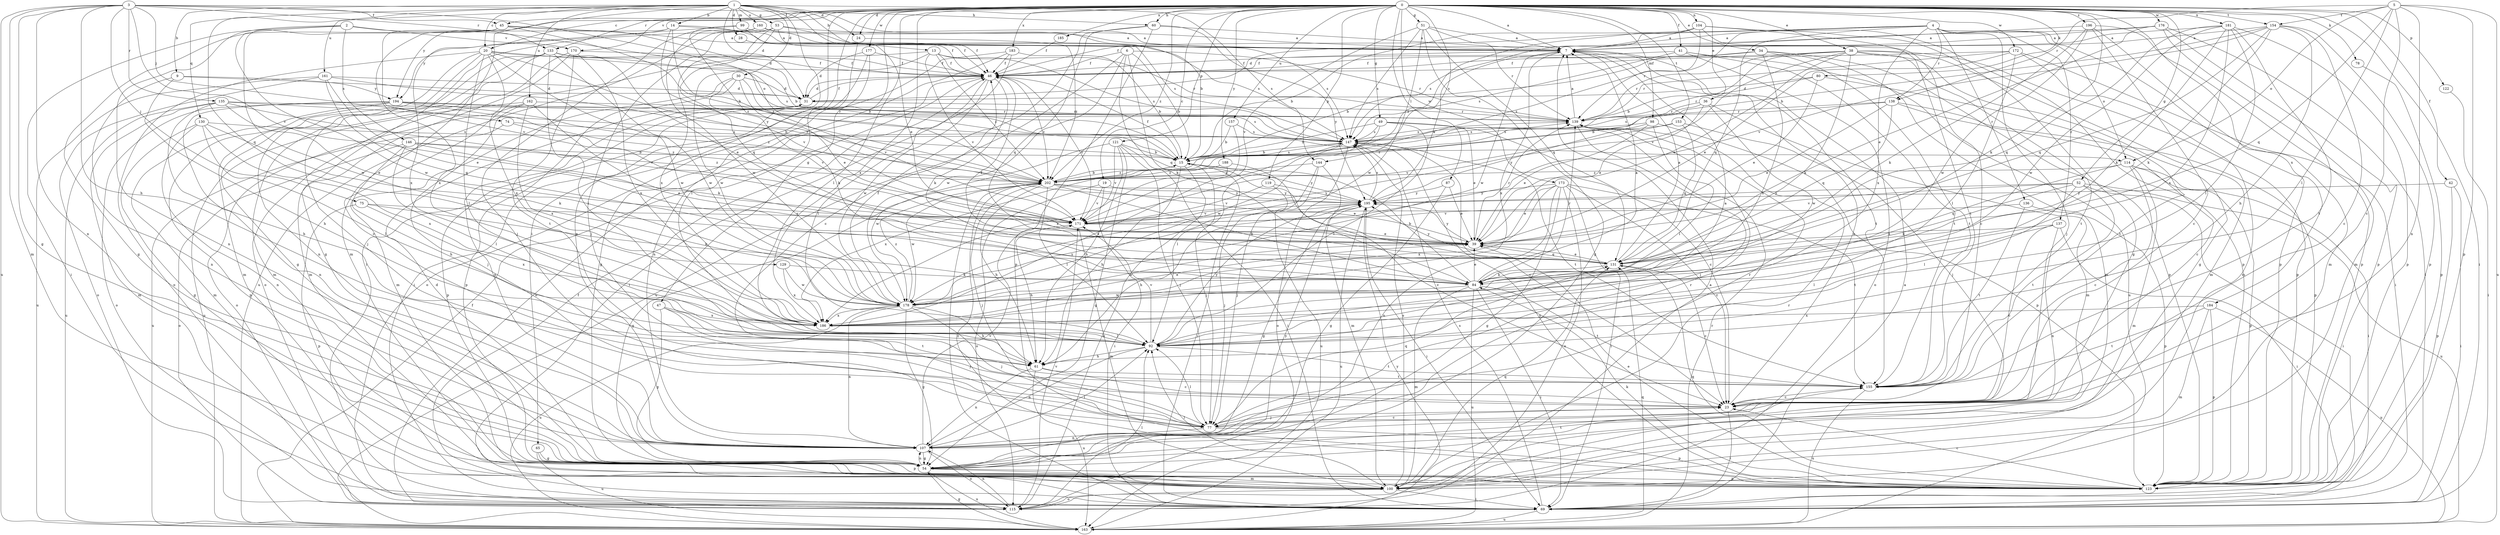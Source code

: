 strict digraph  {
0;
1;
2;
3;
4;
5;
6;
7;
9;
13;
14;
15;
19;
20;
23;
24;
28;
30;
31;
34;
36;
38;
39;
41;
42;
45;
46;
47;
49;
51;
52;
53;
54;
60;
61;
65;
69;
74;
75;
77;
78;
80;
84;
87;
92;
98;
99;
100;
104;
107;
114;
115;
119;
121;
122;
123;
129;
130;
131;
133;
135;
136;
137;
138;
139;
144;
146;
147;
153;
154;
155;
157;
160;
161;
162;
163;
170;
171;
172;
173;
176;
177;
178;
181;
183;
184;
185;
186;
188;
194;
195;
196;
202;
0 -> 7  [label=a];
0 -> 19  [label=c];
0 -> 20  [label=c];
0 -> 24  [label=d];
0 -> 34  [label=e];
0 -> 36  [label=e];
0 -> 38  [label=e];
0 -> 41  [label=f];
0 -> 42  [label=f];
0 -> 45  [label=f];
0 -> 47  [label=g];
0 -> 49  [label=g];
0 -> 51  [label=g];
0 -> 52  [label=g];
0 -> 60  [label=h];
0 -> 65  [label=i];
0 -> 69  [label=i];
0 -> 78  [label=k];
0 -> 80  [label=k];
0 -> 84  [label=k];
0 -> 87  [label=l];
0 -> 92  [label=l];
0 -> 98  [label=m];
0 -> 104  [label=n];
0 -> 107  [label=n];
0 -> 119  [label=p];
0 -> 121  [label=p];
0 -> 122  [label=p];
0 -> 133  [label=r];
0 -> 144  [label=s];
0 -> 153  [label=t];
0 -> 154  [label=t];
0 -> 157  [label=u];
0 -> 170  [label=v];
0 -> 172  [label=w];
0 -> 173  [label=w];
0 -> 176  [label=w];
0 -> 177  [label=w];
0 -> 181  [label=x];
0 -> 183  [label=x];
0 -> 184  [label=x];
0 -> 185  [label=x];
0 -> 186  [label=x];
0 -> 188  [label=y];
0 -> 194  [label=y];
0 -> 196  [label=z];
0 -> 202  [label=z];
1 -> 9  [label=b];
1 -> 13  [label=b];
1 -> 14  [label=b];
1 -> 15  [label=b];
1 -> 20  [label=c];
1 -> 24  [label=d];
1 -> 28  [label=d];
1 -> 30  [label=d];
1 -> 31  [label=d];
1 -> 39  [label=e];
1 -> 53  [label=g];
1 -> 69  [label=i];
1 -> 99  [label=m];
1 -> 100  [label=m];
1 -> 129  [label=q];
1 -> 130  [label=q];
1 -> 144  [label=s];
1 -> 160  [label=u];
1 -> 161  [label=u];
1 -> 162  [label=u];
2 -> 15  [label=b];
2 -> 69  [label=i];
2 -> 107  [label=n];
2 -> 146  [label=s];
2 -> 170  [label=v];
2 -> 178  [label=w];
3 -> 45  [label=f];
3 -> 54  [label=g];
3 -> 60  [label=h];
3 -> 61  [label=h];
3 -> 74  [label=j];
3 -> 75  [label=j];
3 -> 100  [label=m];
3 -> 107  [label=n];
3 -> 114  [label=o];
3 -> 133  [label=r];
3 -> 135  [label=r];
3 -> 163  [label=u];
3 -> 171  [label=v];
4 -> 7  [label=a];
4 -> 46  [label=f];
4 -> 77  [label=j];
4 -> 114  [label=o];
4 -> 123  [label=p];
4 -> 131  [label=q];
4 -> 136  [label=r];
4 -> 137  [label=r];
4 -> 138  [label=r];
4 -> 147  [label=s];
4 -> 186  [label=x];
4 -> 202  [label=z];
5 -> 23  [label=c];
5 -> 92  [label=l];
5 -> 107  [label=n];
5 -> 114  [label=o];
5 -> 123  [label=p];
5 -> 131  [label=q];
5 -> 138  [label=r];
5 -> 154  [label=t];
5 -> 163  [label=u];
6 -> 15  [label=b];
6 -> 46  [label=f];
6 -> 84  [label=k];
6 -> 131  [label=q];
6 -> 139  [label=r];
6 -> 163  [label=u];
6 -> 178  [label=w];
7 -> 46  [label=f];
7 -> 155  [label=t];
7 -> 178  [label=w];
7 -> 186  [label=x];
9 -> 31  [label=d];
9 -> 61  [label=h];
9 -> 107  [label=n];
9 -> 194  [label=y];
13 -> 23  [label=c];
13 -> 46  [label=f];
13 -> 139  [label=r];
13 -> 147  [label=s];
13 -> 171  [label=v];
13 -> 178  [label=w];
13 -> 202  [label=z];
14 -> 7  [label=a];
14 -> 147  [label=s];
14 -> 186  [label=x];
14 -> 194  [label=y];
14 -> 195  [label=y];
14 -> 202  [label=z];
15 -> 46  [label=f];
15 -> 61  [label=h];
15 -> 69  [label=i];
15 -> 77  [label=j];
15 -> 115  [label=o];
15 -> 147  [label=s];
15 -> 195  [label=y];
15 -> 202  [label=z];
19 -> 69  [label=i];
19 -> 115  [label=o];
19 -> 171  [label=v];
19 -> 195  [label=y];
20 -> 46  [label=f];
20 -> 54  [label=g];
20 -> 92  [label=l];
20 -> 100  [label=m];
20 -> 115  [label=o];
20 -> 147  [label=s];
20 -> 171  [label=v];
20 -> 178  [label=w];
20 -> 186  [label=x];
23 -> 7  [label=a];
23 -> 69  [label=i];
23 -> 77  [label=j];
24 -> 92  [label=l];
24 -> 202  [label=z];
28 -> 46  [label=f];
30 -> 31  [label=d];
30 -> 39  [label=e];
30 -> 84  [label=k];
30 -> 100  [label=m];
30 -> 123  [label=p];
30 -> 171  [label=v];
31 -> 46  [label=f];
31 -> 107  [label=n];
31 -> 123  [label=p];
31 -> 139  [label=r];
34 -> 15  [label=b];
34 -> 46  [label=f];
34 -> 100  [label=m];
34 -> 123  [label=p];
34 -> 155  [label=t];
34 -> 186  [label=x];
36 -> 39  [label=e];
36 -> 100  [label=m];
36 -> 139  [label=r];
36 -> 147  [label=s];
36 -> 178  [label=w];
38 -> 15  [label=b];
38 -> 39  [label=e];
38 -> 46  [label=f];
38 -> 54  [label=g];
38 -> 84  [label=k];
38 -> 100  [label=m];
38 -> 123  [label=p];
38 -> 139  [label=r];
38 -> 155  [label=t];
38 -> 171  [label=v];
39 -> 131  [label=q];
39 -> 139  [label=r];
39 -> 178  [label=w];
39 -> 195  [label=y];
41 -> 46  [label=f];
41 -> 115  [label=o];
41 -> 147  [label=s];
41 -> 155  [label=t];
41 -> 163  [label=u];
42 -> 69  [label=i];
42 -> 123  [label=p];
42 -> 195  [label=y];
45 -> 7  [label=a];
45 -> 15  [label=b];
45 -> 31  [label=d];
45 -> 54  [label=g];
45 -> 171  [label=v];
45 -> 178  [label=w];
46 -> 31  [label=d];
46 -> 84  [label=k];
46 -> 92  [label=l];
46 -> 115  [label=o];
46 -> 171  [label=v];
46 -> 178  [label=w];
46 -> 202  [label=z];
47 -> 54  [label=g];
47 -> 77  [label=j];
47 -> 155  [label=t];
47 -> 186  [label=x];
49 -> 15  [label=b];
49 -> 23  [label=c];
49 -> 39  [label=e];
49 -> 92  [label=l];
49 -> 147  [label=s];
49 -> 178  [label=w];
51 -> 7  [label=a];
51 -> 54  [label=g];
51 -> 131  [label=q];
51 -> 139  [label=r];
51 -> 147  [label=s];
51 -> 171  [label=v];
51 -> 178  [label=w];
52 -> 69  [label=i];
52 -> 84  [label=k];
52 -> 92  [label=l];
52 -> 155  [label=t];
52 -> 163  [label=u];
52 -> 171  [label=v];
52 -> 195  [label=y];
53 -> 7  [label=a];
53 -> 46  [label=f];
53 -> 77  [label=j];
53 -> 131  [label=q];
53 -> 147  [label=s];
53 -> 163  [label=u];
53 -> 186  [label=x];
54 -> 31  [label=d];
54 -> 100  [label=m];
54 -> 107  [label=n];
54 -> 123  [label=p];
54 -> 155  [label=t];
54 -> 163  [label=u];
54 -> 195  [label=y];
60 -> 7  [label=a];
60 -> 23  [label=c];
60 -> 123  [label=p];
60 -> 131  [label=q];
60 -> 195  [label=y];
61 -> 23  [label=c];
61 -> 107  [label=n];
61 -> 155  [label=t];
61 -> 163  [label=u];
65 -> 54  [label=g];
65 -> 123  [label=p];
65 -> 163  [label=u];
69 -> 7  [label=a];
69 -> 46  [label=f];
69 -> 147  [label=s];
69 -> 163  [label=u];
74 -> 147  [label=s];
74 -> 163  [label=u];
74 -> 202  [label=z];
75 -> 84  [label=k];
75 -> 123  [label=p];
75 -> 171  [label=v];
75 -> 186  [label=x];
77 -> 23  [label=c];
77 -> 92  [label=l];
77 -> 107  [label=n];
77 -> 123  [label=p];
77 -> 131  [label=q];
77 -> 139  [label=r];
78 -> 123  [label=p];
80 -> 31  [label=d];
80 -> 39  [label=e];
80 -> 139  [label=r];
80 -> 155  [label=t];
84 -> 7  [label=a];
84 -> 15  [label=b];
84 -> 39  [label=e];
84 -> 69  [label=i];
84 -> 100  [label=m];
84 -> 139  [label=r];
84 -> 155  [label=t];
84 -> 163  [label=u];
84 -> 178  [label=w];
87 -> 39  [label=e];
87 -> 54  [label=g];
87 -> 195  [label=y];
92 -> 7  [label=a];
92 -> 61  [label=h];
92 -> 107  [label=n];
92 -> 155  [label=t];
92 -> 171  [label=v];
92 -> 195  [label=y];
98 -> 39  [label=e];
98 -> 92  [label=l];
98 -> 123  [label=p];
98 -> 147  [label=s];
98 -> 195  [label=y];
99 -> 7  [label=a];
99 -> 46  [label=f];
99 -> 186  [label=x];
99 -> 202  [label=z];
100 -> 69  [label=i];
100 -> 92  [label=l];
100 -> 115  [label=o];
100 -> 131  [label=q];
100 -> 139  [label=r];
100 -> 147  [label=s];
104 -> 7  [label=a];
104 -> 15  [label=b];
104 -> 23  [label=c];
104 -> 54  [label=g];
104 -> 123  [label=p];
104 -> 139  [label=r];
104 -> 155  [label=t];
104 -> 202  [label=z];
107 -> 54  [label=g];
107 -> 92  [label=l];
107 -> 115  [label=o];
107 -> 139  [label=r];
107 -> 171  [label=v];
114 -> 23  [label=c];
114 -> 69  [label=i];
114 -> 100  [label=m];
114 -> 123  [label=p];
114 -> 131  [label=q];
114 -> 202  [label=z];
115 -> 7  [label=a];
115 -> 92  [label=l];
115 -> 107  [label=n];
115 -> 171  [label=v];
119 -> 77  [label=j];
119 -> 171  [label=v];
119 -> 195  [label=y];
121 -> 15  [label=b];
121 -> 54  [label=g];
121 -> 61  [label=h];
121 -> 69  [label=i];
121 -> 77  [label=j];
121 -> 171  [label=v];
121 -> 178  [label=w];
122 -> 69  [label=i];
123 -> 23  [label=c];
123 -> 39  [label=e];
123 -> 84  [label=k];
123 -> 131  [label=q];
123 -> 147  [label=s];
123 -> 202  [label=z];
129 -> 84  [label=k];
129 -> 178  [label=w];
129 -> 186  [label=x];
130 -> 54  [label=g];
130 -> 84  [label=k];
130 -> 92  [label=l];
130 -> 107  [label=n];
130 -> 147  [label=s];
130 -> 186  [label=x];
131 -> 7  [label=a];
131 -> 23  [label=c];
131 -> 39  [label=e];
131 -> 46  [label=f];
131 -> 84  [label=k];
131 -> 195  [label=y];
133 -> 15  [label=b];
133 -> 39  [label=e];
133 -> 46  [label=f];
133 -> 77  [label=j];
133 -> 92  [label=l];
133 -> 100  [label=m];
133 -> 107  [label=n];
133 -> 178  [label=w];
135 -> 15  [label=b];
135 -> 39  [label=e];
135 -> 61  [label=h];
135 -> 100  [label=m];
135 -> 139  [label=r];
135 -> 163  [label=u];
135 -> 171  [label=v];
136 -> 123  [label=p];
136 -> 155  [label=t];
136 -> 171  [label=v];
137 -> 23  [label=c];
137 -> 39  [label=e];
137 -> 69  [label=i];
137 -> 92  [label=l];
137 -> 107  [label=n];
138 -> 15  [label=b];
138 -> 23  [label=c];
138 -> 39  [label=e];
138 -> 123  [label=p];
138 -> 131  [label=q];
138 -> 139  [label=r];
139 -> 7  [label=a];
139 -> 77  [label=j];
139 -> 147  [label=s];
144 -> 77  [label=j];
144 -> 100  [label=m];
144 -> 163  [label=u];
144 -> 202  [label=z];
146 -> 15  [label=b];
146 -> 39  [label=e];
146 -> 61  [label=h];
146 -> 92  [label=l];
146 -> 115  [label=o];
146 -> 202  [label=z];
147 -> 15  [label=b];
147 -> 23  [label=c];
147 -> 92  [label=l];
147 -> 115  [label=o];
147 -> 155  [label=t];
147 -> 186  [label=x];
153 -> 77  [label=j];
153 -> 131  [label=q];
153 -> 147  [label=s];
153 -> 171  [label=v];
154 -> 7  [label=a];
154 -> 15  [label=b];
154 -> 23  [label=c];
154 -> 61  [label=h];
154 -> 84  [label=k];
154 -> 123  [label=p];
154 -> 131  [label=q];
154 -> 171  [label=v];
155 -> 23  [label=c];
155 -> 163  [label=u];
157 -> 15  [label=b];
157 -> 147  [label=s];
157 -> 186  [label=x];
160 -> 7  [label=a];
160 -> 54  [label=g];
160 -> 77  [label=j];
160 -> 147  [label=s];
160 -> 178  [label=w];
161 -> 31  [label=d];
161 -> 39  [label=e];
161 -> 115  [label=o];
161 -> 131  [label=q];
161 -> 163  [label=u];
161 -> 202  [label=z];
162 -> 77  [label=j];
162 -> 84  [label=k];
162 -> 115  [label=o];
162 -> 139  [label=r];
162 -> 163  [label=u];
162 -> 186  [label=x];
163 -> 46  [label=f];
163 -> 54  [label=g];
163 -> 131  [label=q];
163 -> 139  [label=r];
163 -> 195  [label=y];
170 -> 46  [label=f];
170 -> 100  [label=m];
170 -> 115  [label=o];
170 -> 155  [label=t];
170 -> 186  [label=x];
171 -> 39  [label=e];
171 -> 61  [label=h];
171 -> 100  [label=m];
172 -> 39  [label=e];
172 -> 46  [label=f];
172 -> 69  [label=i];
172 -> 92  [label=l];
172 -> 100  [label=m];
172 -> 139  [label=r];
173 -> 23  [label=c];
173 -> 39  [label=e];
173 -> 54  [label=g];
173 -> 69  [label=i];
173 -> 107  [label=n];
173 -> 115  [label=o];
173 -> 155  [label=t];
173 -> 186  [label=x];
173 -> 195  [label=y];
176 -> 7  [label=a];
176 -> 31  [label=d];
176 -> 39  [label=e];
176 -> 69  [label=i];
176 -> 100  [label=m];
176 -> 123  [label=p];
177 -> 31  [label=d];
177 -> 46  [label=f];
177 -> 69  [label=i];
177 -> 107  [label=n];
178 -> 39  [label=e];
178 -> 46  [label=f];
178 -> 54  [label=g];
178 -> 61  [label=h];
178 -> 77  [label=j];
178 -> 107  [label=n];
178 -> 163  [label=u];
178 -> 186  [label=x];
178 -> 195  [label=y];
178 -> 202  [label=z];
181 -> 7  [label=a];
181 -> 84  [label=k];
181 -> 92  [label=l];
181 -> 123  [label=p];
181 -> 131  [label=q];
181 -> 155  [label=t];
181 -> 178  [label=w];
181 -> 186  [label=x];
183 -> 15  [label=b];
183 -> 46  [label=f];
183 -> 54  [label=g];
183 -> 69  [label=i];
183 -> 115  [label=o];
184 -> 100  [label=m];
184 -> 123  [label=p];
184 -> 155  [label=t];
184 -> 163  [label=u];
184 -> 186  [label=x];
185 -> 46  [label=f];
186 -> 92  [label=l];
188 -> 23  [label=c];
188 -> 186  [label=x];
188 -> 202  [label=z];
194 -> 100  [label=m];
194 -> 107  [label=n];
194 -> 115  [label=o];
194 -> 123  [label=p];
194 -> 139  [label=r];
194 -> 147  [label=s];
194 -> 171  [label=v];
194 -> 202  [label=z];
195 -> 7  [label=a];
195 -> 54  [label=g];
195 -> 61  [label=h];
195 -> 69  [label=i];
195 -> 147  [label=s];
195 -> 163  [label=u];
195 -> 171  [label=v];
196 -> 7  [label=a];
196 -> 23  [label=c];
196 -> 84  [label=k];
196 -> 100  [label=m];
196 -> 123  [label=p];
196 -> 178  [label=w];
202 -> 15  [label=b];
202 -> 39  [label=e];
202 -> 54  [label=g];
202 -> 61  [label=h];
202 -> 69  [label=i];
202 -> 77  [label=j];
202 -> 84  [label=k];
202 -> 92  [label=l];
202 -> 139  [label=r];
202 -> 178  [label=w];
202 -> 195  [label=y];
}
